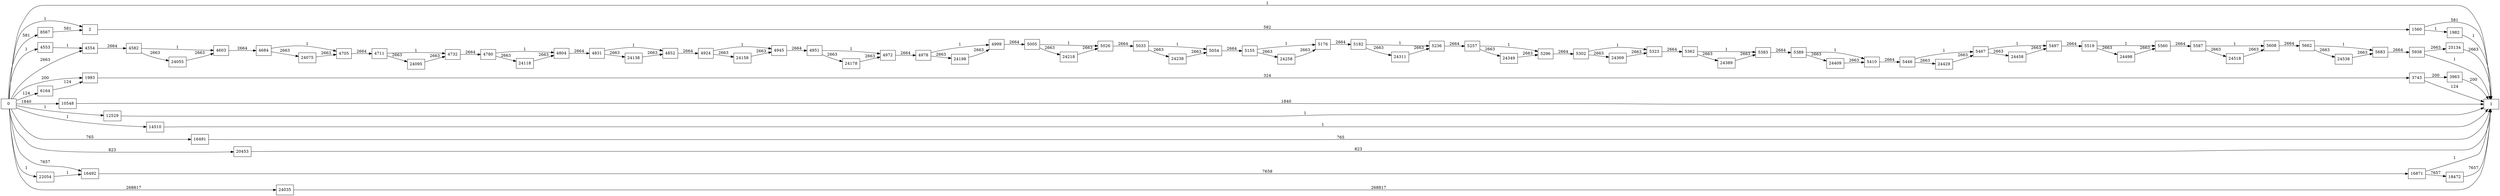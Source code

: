 digraph {
	graph [rankdir=LR]
	node [shape=rectangle]
	2 -> 1560 [label=582]
	1560 -> 1 [label=581]
	1560 -> 1982 [label=1]
	1982 -> 1 [label=1]
	1983 -> 3743 [label=324]
	3743 -> 1 [label=124]
	3743 -> 3963 [label=200]
	3963 -> 1 [label=200]
	4553 -> 4554 [label=1]
	4554 -> 4582 [label=2664]
	4582 -> 4603 [label=1]
	4582 -> 24055 [label=2663]
	4603 -> 4684 [label=2664]
	4684 -> 4705 [label=1]
	4684 -> 24075 [label=2663]
	4705 -> 4711 [label=2664]
	4711 -> 4732 [label=1]
	4711 -> 24095 [label=2663]
	4732 -> 4780 [label=2664]
	4780 -> 4804 [label=1]
	4780 -> 24118 [label=2663]
	4804 -> 4831 [label=2664]
	4831 -> 4852 [label=1]
	4831 -> 24138 [label=2663]
	4852 -> 4924 [label=2664]
	4924 -> 4945 [label=1]
	4924 -> 24158 [label=2663]
	4945 -> 4951 [label=2664]
	4951 -> 4972 [label=1]
	4951 -> 24178 [label=2663]
	4972 -> 4978 [label=2664]
	4978 -> 4999 [label=1]
	4978 -> 24198 [label=2663]
	4999 -> 5005 [label=2664]
	5005 -> 5026 [label=1]
	5005 -> 24218 [label=2663]
	5026 -> 5033 [label=2664]
	5033 -> 5054 [label=1]
	5033 -> 24238 [label=2663]
	5054 -> 5155 [label=2664]
	5155 -> 5176 [label=1]
	5155 -> 24258 [label=2663]
	5176 -> 5182 [label=2664]
	5182 -> 5236 [label=1]
	5182 -> 24311 [label=2663]
	5236 -> 5257 [label=2664]
	5257 -> 5296 [label=1]
	5257 -> 24349 [label=2663]
	5296 -> 5302 [label=2664]
	5302 -> 5323 [label=1]
	5302 -> 24369 [label=2663]
	5323 -> 5362 [label=2664]
	5362 -> 5383 [label=1]
	5362 -> 24389 [label=2663]
	5383 -> 5389 [label=2664]
	5389 -> 5410 [label=1]
	5389 -> 24409 [label=2663]
	5410 -> 5446 [label=2664]
	5446 -> 5467 [label=1]
	5446 -> 24429 [label=2663]
	5467 -> 5497 [label=1]
	5467 -> 24458 [label=2663]
	5497 -> 5519 [label=2664]
	5519 -> 5560 [label=1]
	5519 -> 24498 [label=2663]
	5560 -> 5587 [label=2664]
	5587 -> 5608 [label=1]
	5587 -> 24518 [label=2663]
	5608 -> 5662 [label=2664]
	5662 -> 5683 [label=1]
	5662 -> 24538 [label=2663]
	5683 -> 5938 [label=2664]
	5938 -> 1 [label=1]
	5938 -> 25134 [label=2663]
	6164 -> 1983 [label=124]
	8567 -> 2 [label=581]
	10548 -> 1 [label=1840]
	12529 -> 1 [label=1]
	14510 -> 1 [label=1]
	16491 -> 1 [label=765]
	16492 -> 16871 [label=7658]
	16871 -> 1 [label=1]
	16871 -> 18472 [label=7657]
	18472 -> 1 [label=7657]
	20453 -> 1 [label=823]
	22054 -> 16492 [label=1]
	24035 -> 1 [label=268817]
	24055 -> 4603 [label=2663]
	24075 -> 4705 [label=2663]
	24095 -> 4732 [label=2663]
	24118 -> 4804 [label=2663]
	24138 -> 4852 [label=2663]
	24158 -> 4945 [label=2663]
	24178 -> 4972 [label=2663]
	24198 -> 4999 [label=2663]
	24218 -> 5026 [label=2663]
	24238 -> 5054 [label=2663]
	24258 -> 5176 [label=2663]
	24311 -> 5236 [label=2663]
	24349 -> 5296 [label=2663]
	24369 -> 5323 [label=2663]
	24389 -> 5383 [label=2663]
	24409 -> 5410 [label=2663]
	24429 -> 5467 [label=2663]
	24458 -> 5497 [label=2663]
	24498 -> 5560 [label=2663]
	24518 -> 5608 [label=2663]
	24538 -> 5683 [label=2663]
	25134 -> 1 [label=2663]
	0 -> 2 [label=1]
	0 -> 1983 [label=200]
	0 -> 16492 [label=7657]
	0 -> 4554 [label=2663]
	0 -> 4553 [label=1]
	0 -> 6164 [label=124]
	0 -> 1 [label=1]
	0 -> 8567 [label=581]
	0 -> 10548 [label=1840]
	0 -> 12529 [label=1]
	0 -> 14510 [label=1]
	0 -> 16491 [label=765]
	0 -> 20453 [label=823]
	0 -> 22054 [label=1]
	0 -> 24035 [label=268817]
}
